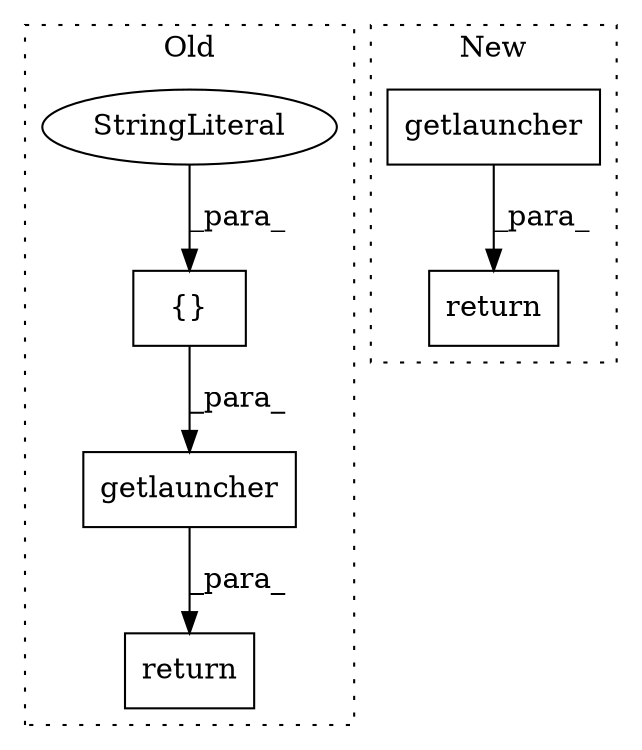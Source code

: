 digraph G {
subgraph cluster0 {
1 [label="{}" a="4" s="3175,3183" l="1,1" shape="box"];
3 [label="getlauncher" a="32" s="3151,3184" l="12,1" shape="box"];
4 [label="StringLiteral" a="45" s="3176" l="7" shape="ellipse"];
5 [label="return" a="41" s="3144" l="7" shape="box"];
label = "Old";
style="dotted";
}
subgraph cluster1 {
2 [label="getlauncher" a="32" s="3628" l="13" shape="box"];
6 [label="return" a="41" s="3621" l="7" shape="box"];
label = "New";
style="dotted";
}
1 -> 3 [label="_para_"];
2 -> 6 [label="_para_"];
3 -> 5 [label="_para_"];
4 -> 1 [label="_para_"];
}